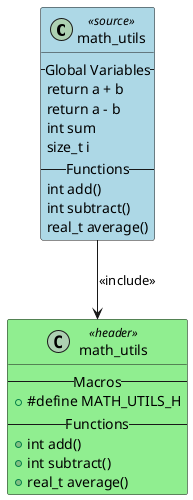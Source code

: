 @startuml math_utils

class "math_utils" as MATH_UTILS <<source>> #LightBlue
{
    -- Global Variables --
    return a + b
    return a - b
    int sum
    size_t i
    -- Functions --
    int add()
    int subtract()
    real_t average()
}

class "math_utils" as HEADER_MATH_UTILS <<header>> #LightGreen
{
    -- Macros --
    + #define MATH_UTILS_H
    -- Functions --
    + int add()
    + int subtract()
    + real_t average()
}

MATH_UTILS --> HEADER_MATH_UTILS : <<include>>

@enduml